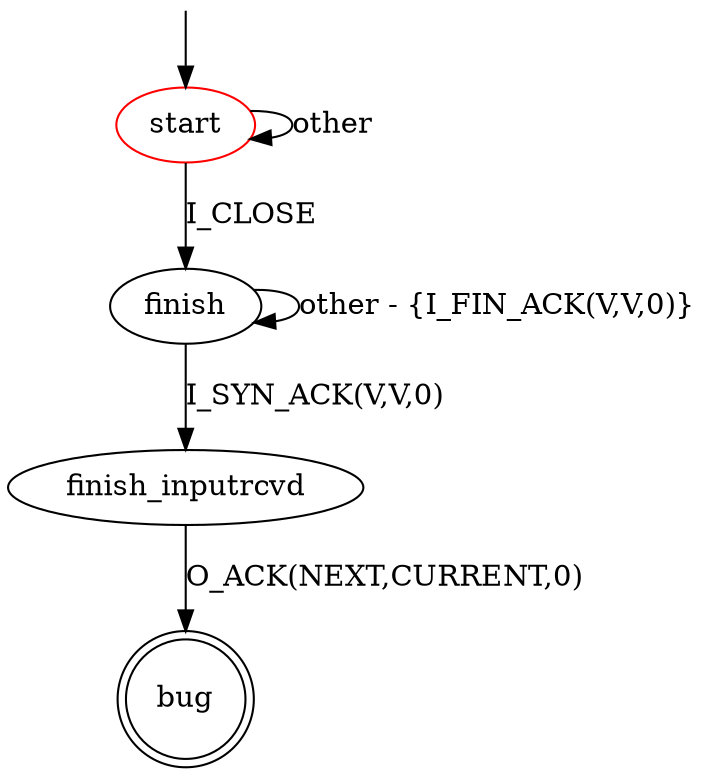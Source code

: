 digraph G {
label=""
start [color="red"]
bug [shape="doublecircle"]

start -> finish [label="I_CLOSE"]
start -> start [label="other"]
finish -> finish [label="other - {I_FIN_ACK(V,V,0)}"]
finish -> finish_inputrcvd [label="I_SYN_ACK(V,V,0)"]
finish_inputrcvd -> bug [label="O_ACK(NEXT,CURRENT,0)"]

__start0 [label="" shape="none" width="0" height="0"];
__start0 -> start;
}

